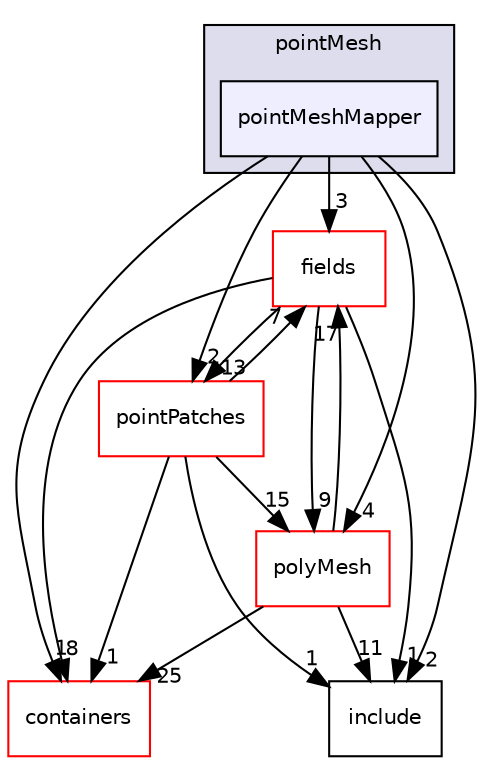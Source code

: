 digraph "src/OpenFOAM/meshes/pointMesh/pointMeshMapper" {
  bgcolor=transparent;
  compound=true
  node [ fontsize="10", fontname="Helvetica"];
  edge [ labelfontsize="10", labelfontname="Helvetica"];
  subgraph clusterdir_44915d476cda87f9c46b97924fb23879 {
    graph [ bgcolor="#ddddee", pencolor="black", label="pointMesh" fontname="Helvetica", fontsize="10", URL="dir_44915d476cda87f9c46b97924fb23879.html"]
  dir_fe370e431a96ac85cf0abc5072d23ccd [shape=box, label="pointMeshMapper", style="filled", fillcolor="#eeeeff", pencolor="black", URL="dir_fe370e431a96ac85cf0abc5072d23ccd.html"];
  }
  dir_962442b8f989d5529fab5e0f0e4ffb74 [shape=box label="fields" color="red" URL="dir_962442b8f989d5529fab5e0f0e4ffb74.html"];
  dir_19d0872053bde092be81d7fe3f56cbf7 [shape=box label="containers" color="red" URL="dir_19d0872053bde092be81d7fe3f56cbf7.html"];
  dir_0b50d648241520de5cf03d68a603ea6e [shape=box label="pointPatches" color="red" URL="dir_0b50d648241520de5cf03d68a603ea6e.html"];
  dir_5e5a63cb97aae3d01c8e98f0c14953bc [shape=box label="polyMesh" color="red" URL="dir_5e5a63cb97aae3d01c8e98f0c14953bc.html"];
  dir_e954e9f5966bc1c681a414ec8bd0ee15 [shape=box label="include" URL="dir_e954e9f5966bc1c681a414ec8bd0ee15.html"];
  dir_962442b8f989d5529fab5e0f0e4ffb74->dir_19d0872053bde092be81d7fe3f56cbf7 [headlabel="8", labeldistance=1.5 headhref="dir_002022_001903.html"];
  dir_962442b8f989d5529fab5e0f0e4ffb74->dir_5e5a63cb97aae3d01c8e98f0c14953bc [headlabel="9", labeldistance=1.5 headhref="dir_002022_002272.html"];
  dir_962442b8f989d5529fab5e0f0e4ffb74->dir_0b50d648241520de5cf03d68a603ea6e [headlabel="13", labeldistance=1.5 headhref="dir_002022_002253.html"];
  dir_962442b8f989d5529fab5e0f0e4ffb74->dir_e954e9f5966bc1c681a414ec8bd0ee15 [headlabel="1", labeldistance=1.5 headhref="dir_002022_002119.html"];
  dir_5e5a63cb97aae3d01c8e98f0c14953bc->dir_962442b8f989d5529fab5e0f0e4ffb74 [headlabel="17", labeldistance=1.5 headhref="dir_002272_002022.html"];
  dir_5e5a63cb97aae3d01c8e98f0c14953bc->dir_19d0872053bde092be81d7fe3f56cbf7 [headlabel="25", labeldistance=1.5 headhref="dir_002272_001903.html"];
  dir_5e5a63cb97aae3d01c8e98f0c14953bc->dir_e954e9f5966bc1c681a414ec8bd0ee15 [headlabel="11", labeldistance=1.5 headhref="dir_002272_002119.html"];
  dir_0b50d648241520de5cf03d68a603ea6e->dir_962442b8f989d5529fab5e0f0e4ffb74 [headlabel="7", labeldistance=1.5 headhref="dir_002253_002022.html"];
  dir_0b50d648241520de5cf03d68a603ea6e->dir_19d0872053bde092be81d7fe3f56cbf7 [headlabel="1", labeldistance=1.5 headhref="dir_002253_001903.html"];
  dir_0b50d648241520de5cf03d68a603ea6e->dir_5e5a63cb97aae3d01c8e98f0c14953bc [headlabel="15", labeldistance=1.5 headhref="dir_002253_002272.html"];
  dir_0b50d648241520de5cf03d68a603ea6e->dir_e954e9f5966bc1c681a414ec8bd0ee15 [headlabel="1", labeldistance=1.5 headhref="dir_002253_002119.html"];
  dir_fe370e431a96ac85cf0abc5072d23ccd->dir_962442b8f989d5529fab5e0f0e4ffb74 [headlabel="3", labeldistance=1.5 headhref="dir_002252_002022.html"];
  dir_fe370e431a96ac85cf0abc5072d23ccd->dir_19d0872053bde092be81d7fe3f56cbf7 [headlabel="1", labeldistance=1.5 headhref="dir_002252_001903.html"];
  dir_fe370e431a96ac85cf0abc5072d23ccd->dir_0b50d648241520de5cf03d68a603ea6e [headlabel="2", labeldistance=1.5 headhref="dir_002252_002253.html"];
  dir_fe370e431a96ac85cf0abc5072d23ccd->dir_5e5a63cb97aae3d01c8e98f0c14953bc [headlabel="4", labeldistance=1.5 headhref="dir_002252_002272.html"];
  dir_fe370e431a96ac85cf0abc5072d23ccd->dir_e954e9f5966bc1c681a414ec8bd0ee15 [headlabel="2", labeldistance=1.5 headhref="dir_002252_002119.html"];
}

